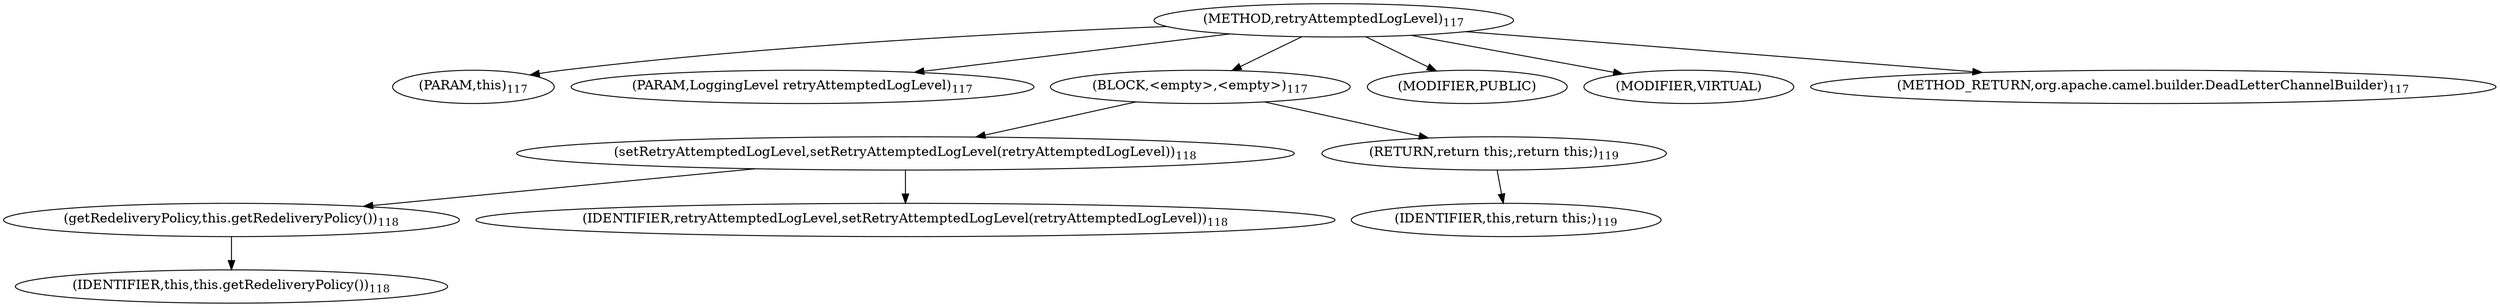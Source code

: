 digraph "retryAttemptedLogLevel" {  
"346" [label = <(METHOD,retryAttemptedLogLevel)<SUB>117</SUB>> ]
"44" [label = <(PARAM,this)<SUB>117</SUB>> ]
"347" [label = <(PARAM,LoggingLevel retryAttemptedLogLevel)<SUB>117</SUB>> ]
"348" [label = <(BLOCK,&lt;empty&gt;,&lt;empty&gt;)<SUB>117</SUB>> ]
"349" [label = <(setRetryAttemptedLogLevel,setRetryAttemptedLogLevel(retryAttemptedLogLevel))<SUB>118</SUB>> ]
"350" [label = <(getRedeliveryPolicy,this.getRedeliveryPolicy())<SUB>118</SUB>> ]
"43" [label = <(IDENTIFIER,this,this.getRedeliveryPolicy())<SUB>118</SUB>> ]
"351" [label = <(IDENTIFIER,retryAttemptedLogLevel,setRetryAttemptedLogLevel(retryAttemptedLogLevel))<SUB>118</SUB>> ]
"352" [label = <(RETURN,return this;,return this;)<SUB>119</SUB>> ]
"45" [label = <(IDENTIFIER,this,return this;)<SUB>119</SUB>> ]
"353" [label = <(MODIFIER,PUBLIC)> ]
"354" [label = <(MODIFIER,VIRTUAL)> ]
"355" [label = <(METHOD_RETURN,org.apache.camel.builder.DeadLetterChannelBuilder)<SUB>117</SUB>> ]
  "346" -> "44" 
  "346" -> "347" 
  "346" -> "348" 
  "346" -> "353" 
  "346" -> "354" 
  "346" -> "355" 
  "348" -> "349" 
  "348" -> "352" 
  "349" -> "350" 
  "349" -> "351" 
  "350" -> "43" 
  "352" -> "45" 
}
